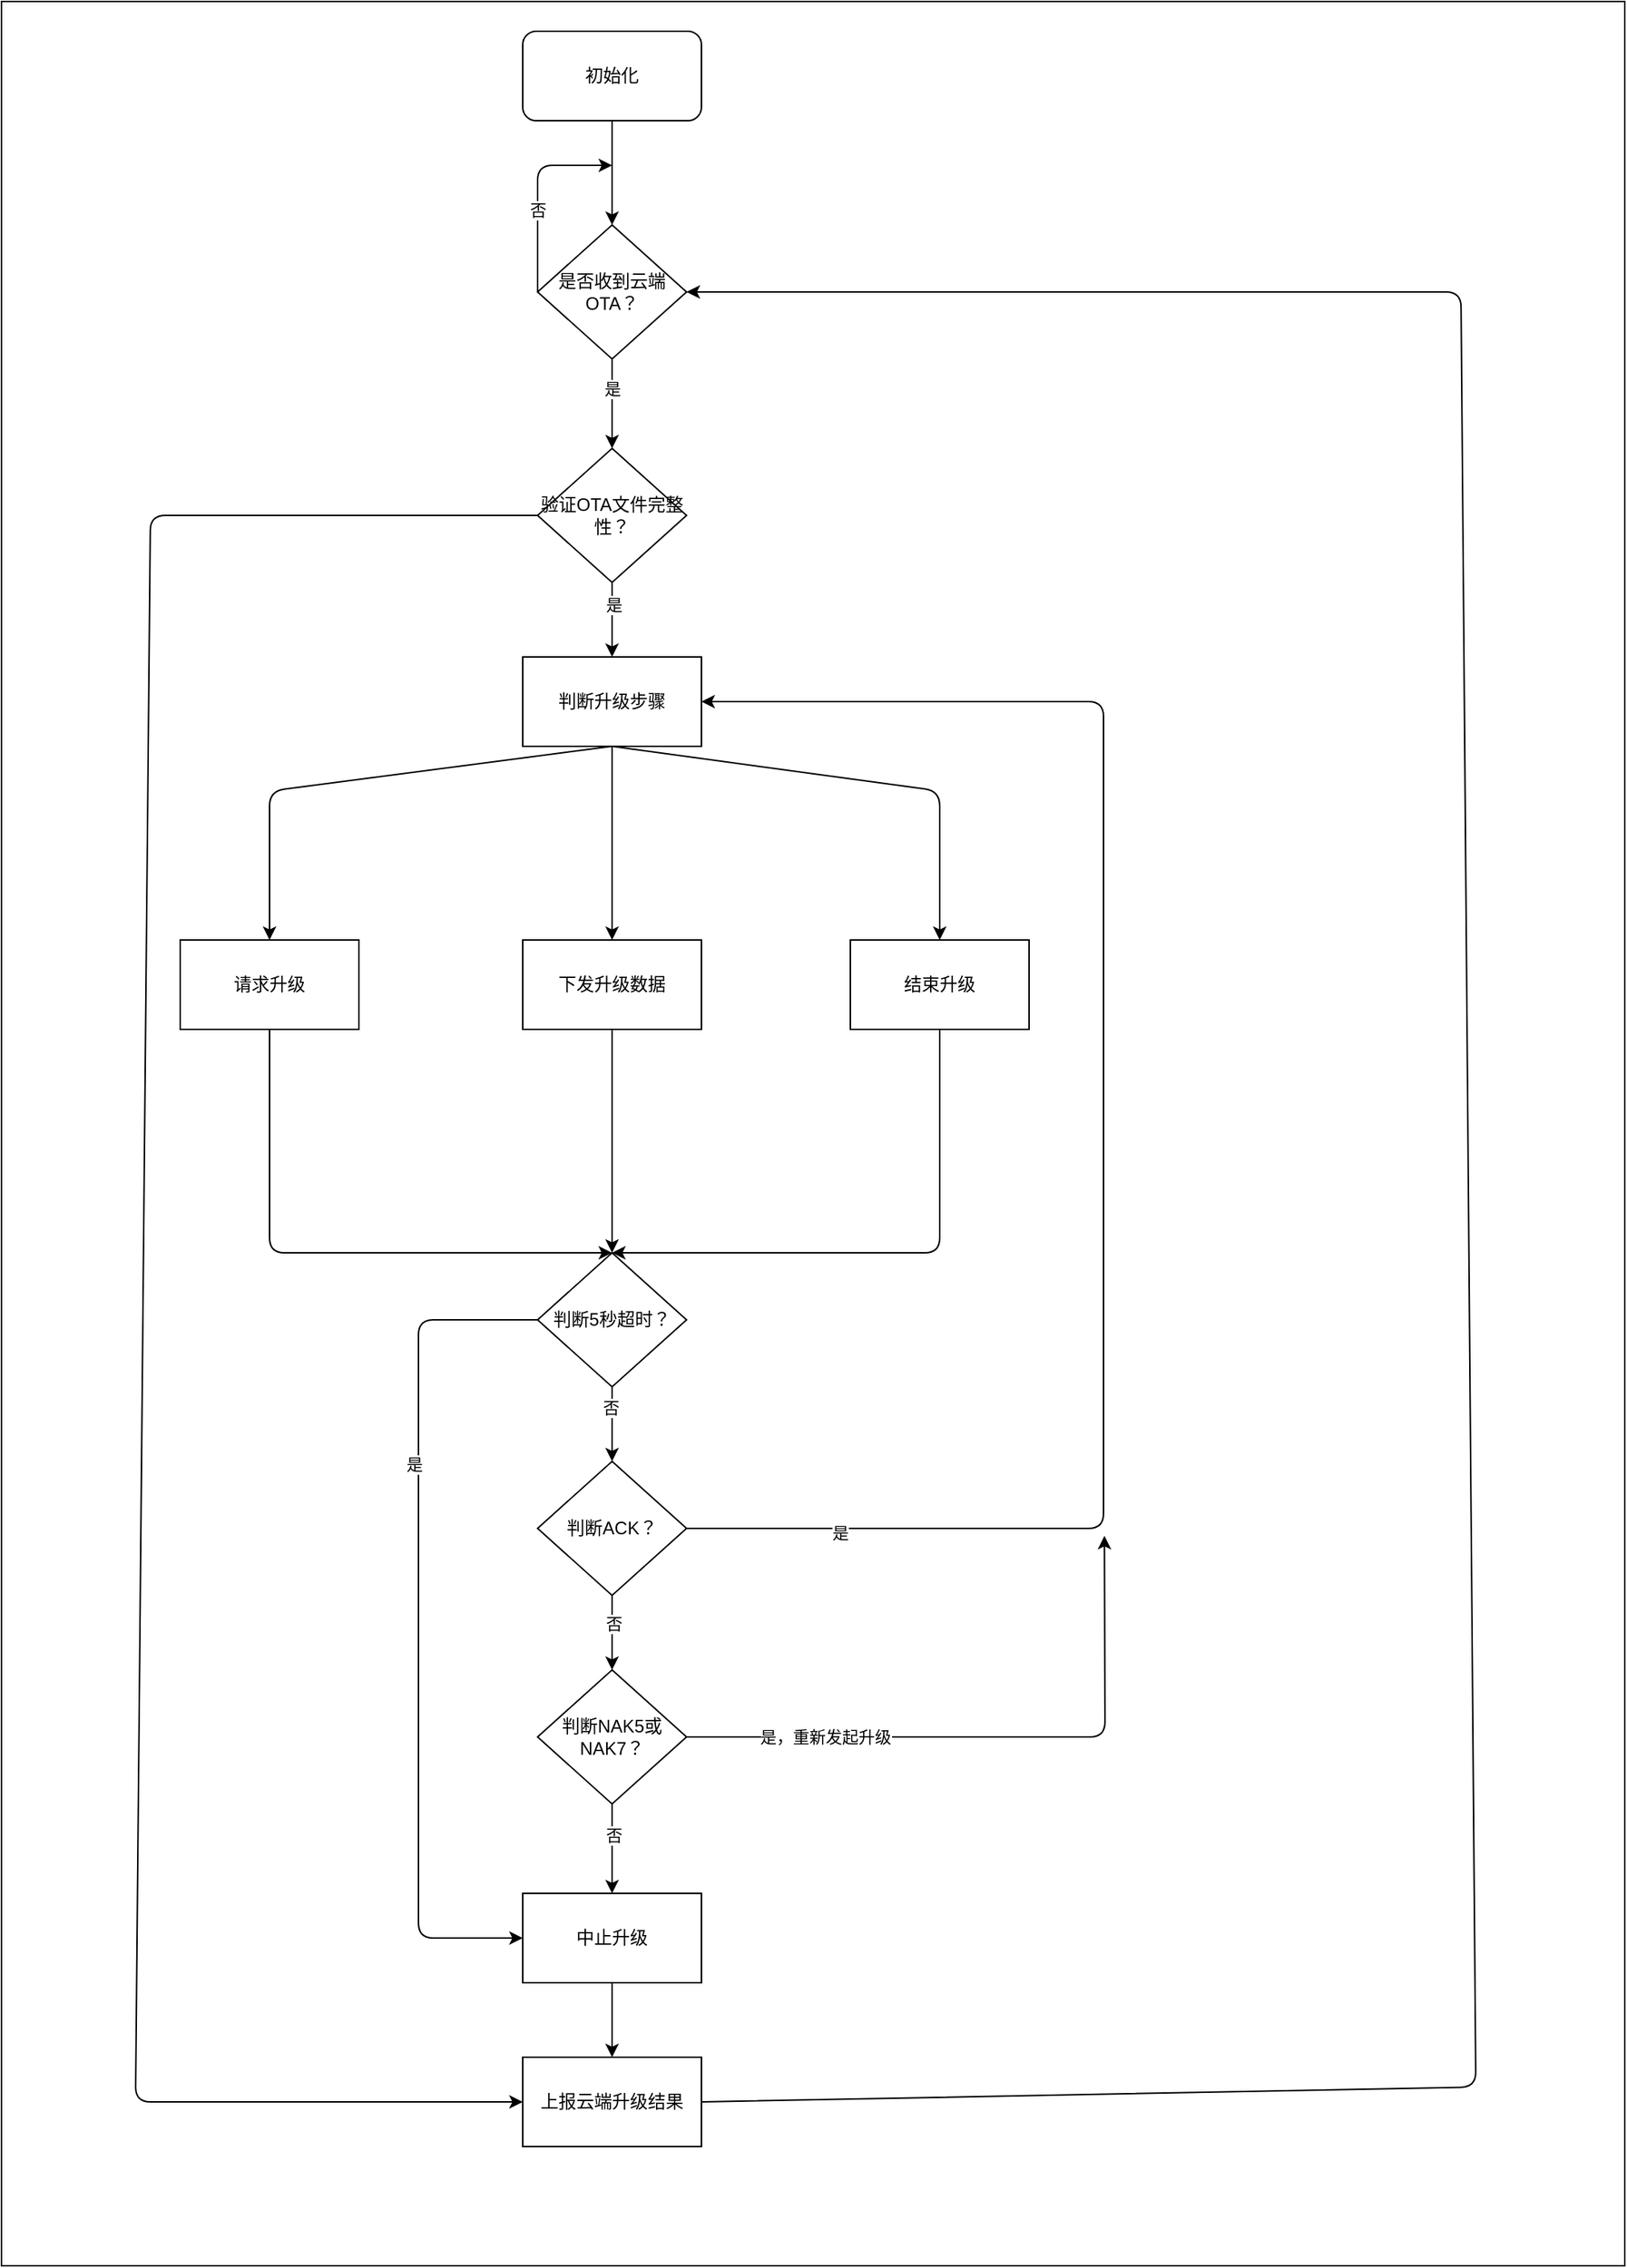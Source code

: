 <mxfile>
    <diagram id="oLkG4HMUFFeIeyW4aU7o" name="第 1 页">
        <mxGraphModel dx="1944" dy="1278" grid="1" gridSize="10" guides="1" tooltips="1" connect="1" arrows="1" fold="1" page="1" pageScale="1" pageWidth="1169" pageHeight="1654" background="none" math="0" shadow="0">
            <root>
                <mxCell id="0"/>
                <mxCell id="1" parent="0"/>
                <mxCell id="263" value="" style="rounded=0;whiteSpace=wrap;html=1;" vertex="1" parent="1">
                    <mxGeometry x="30" y="40" width="1090" height="1520" as="geometry"/>
                </mxCell>
                <mxCell id="235" style="edgeStyle=none;html=1;exitX=0.5;exitY=1;exitDx=0;exitDy=0;entryX=0.5;entryY=0;entryDx=0;entryDy=0;" edge="1" parent="1" source="205" target="206">
                    <mxGeometry relative="1" as="geometry"/>
                </mxCell>
                <mxCell id="205" value="初始化" style="rounded=1;whiteSpace=wrap;html=1;" vertex="1" parent="1">
                    <mxGeometry x="380" y="60" width="120" height="60" as="geometry"/>
                </mxCell>
                <mxCell id="226" style="edgeStyle=none;html=1;exitX=0.5;exitY=1;exitDx=0;exitDy=0;entryX=0.5;entryY=0;entryDx=0;entryDy=0;" edge="1" parent="1" source="206" target="208">
                    <mxGeometry relative="1" as="geometry"/>
                </mxCell>
                <mxCell id="236" value="是" style="edgeLabel;html=1;align=center;verticalAlign=middle;resizable=0;points=[];" vertex="1" connectable="0" parent="226">
                    <mxGeometry x="-0.467" y="2" relative="1" as="geometry">
                        <mxPoint x="-2" y="4" as="offset"/>
                    </mxGeometry>
                </mxCell>
                <mxCell id="239" style="edgeStyle=none;html=1;exitX=0;exitY=0.5;exitDx=0;exitDy=0;" edge="1" parent="1" source="206">
                    <mxGeometry relative="1" as="geometry">
                        <mxPoint x="440" y="150" as="targetPoint"/>
                        <Array as="points">
                            <mxPoint x="390" y="150"/>
                        </Array>
                    </mxGeometry>
                </mxCell>
                <mxCell id="242" value="否" style="edgeLabel;html=1;align=center;verticalAlign=middle;resizable=0;points=[];" vertex="1" connectable="0" parent="239">
                    <mxGeometry x="-0.185" relative="1" as="geometry">
                        <mxPoint as="offset"/>
                    </mxGeometry>
                </mxCell>
                <mxCell id="206" value="是否收到云端OTA？" style="rhombus;whiteSpace=wrap;html=1;" vertex="1" parent="1">
                    <mxGeometry x="390" y="190" width="100" height="90" as="geometry"/>
                </mxCell>
                <mxCell id="225" style="edgeStyle=none;html=1;exitX=0.5;exitY=1;exitDx=0;exitDy=0;" edge="1" parent="1" source="208">
                    <mxGeometry relative="1" as="geometry">
                        <mxPoint x="440" y="480" as="targetPoint"/>
                    </mxGeometry>
                </mxCell>
                <mxCell id="232" value="是" style="edgeLabel;html=1;align=center;verticalAlign=middle;resizable=0;points=[];" vertex="1" connectable="0" parent="225">
                    <mxGeometry x="-0.4" y="1" relative="1" as="geometry">
                        <mxPoint as="offset"/>
                    </mxGeometry>
                </mxCell>
                <mxCell id="241" style="edgeStyle=none;html=1;exitX=0;exitY=0.5;exitDx=0;exitDy=0;entryX=0;entryY=0.5;entryDx=0;entryDy=0;" edge="1" parent="1" source="208" target="218">
                    <mxGeometry relative="1" as="geometry">
                        <Array as="points">
                            <mxPoint x="130" y="385"/>
                            <mxPoint x="120" y="1450"/>
                        </Array>
                    </mxGeometry>
                </mxCell>
                <mxCell id="208" value="验证OTA文件完整性？" style="rhombus;whiteSpace=wrap;html=1;" vertex="1" parent="1">
                    <mxGeometry x="390" y="340" width="100" height="90" as="geometry"/>
                </mxCell>
                <mxCell id="222" style="edgeStyle=none;html=1;exitX=0.5;exitY=1;exitDx=0;exitDy=0;entryX=0.5;entryY=0;entryDx=0;entryDy=0;" edge="1" parent="1" source="209" target="213">
                    <mxGeometry relative="1" as="geometry">
                        <Array as="points">
                            <mxPoint x="210" y="880"/>
                        </Array>
                    </mxGeometry>
                </mxCell>
                <mxCell id="209" value="请求升级" style="rounded=0;whiteSpace=wrap;html=1;" vertex="1" parent="1">
                    <mxGeometry x="150" y="670" width="120" height="60" as="geometry"/>
                </mxCell>
                <mxCell id="219" style="edgeStyle=none;html=1;exitX=0.5;exitY=1;exitDx=0;exitDy=0;" edge="1" parent="1" source="228" target="211">
                    <mxGeometry relative="1" as="geometry">
                        <mxPoint x="440" y="570" as="sourcePoint"/>
                    </mxGeometry>
                </mxCell>
                <mxCell id="220" style="edgeStyle=none;html=1;exitX=0.5;exitY=1;exitDx=0;exitDy=0;entryX=0.5;entryY=0;entryDx=0;entryDy=0;" edge="1" parent="1" source="228" target="209">
                    <mxGeometry relative="1" as="geometry">
                        <mxPoint x="440" y="570" as="sourcePoint"/>
                        <Array as="points">
                            <mxPoint x="210" y="570"/>
                        </Array>
                    </mxGeometry>
                </mxCell>
                <mxCell id="221" style="edgeStyle=none;html=1;exitX=0.5;exitY=1;exitDx=0;exitDy=0;entryX=0.5;entryY=0;entryDx=0;entryDy=0;" edge="1" parent="1" source="228" target="212">
                    <mxGeometry relative="1" as="geometry">
                        <mxPoint x="440" y="570" as="sourcePoint"/>
                        <Array as="points">
                            <mxPoint x="660" y="570"/>
                        </Array>
                    </mxGeometry>
                </mxCell>
                <mxCell id="223" style="edgeStyle=none;html=1;exitX=0.5;exitY=1;exitDx=0;exitDy=0;" edge="1" parent="1" source="211">
                    <mxGeometry relative="1" as="geometry">
                        <mxPoint x="440" y="880" as="targetPoint"/>
                    </mxGeometry>
                </mxCell>
                <mxCell id="211" value="下发升级数据" style="rounded=0;whiteSpace=wrap;html=1;" vertex="1" parent="1">
                    <mxGeometry x="380" y="670" width="120" height="60" as="geometry"/>
                </mxCell>
                <mxCell id="224" style="edgeStyle=none;html=1;exitX=0.5;exitY=1;exitDx=0;exitDy=0;entryX=0.5;entryY=0;entryDx=0;entryDy=0;" edge="1" parent="1" source="212" target="213">
                    <mxGeometry relative="1" as="geometry">
                        <Array as="points">
                            <mxPoint x="660" y="880"/>
                        </Array>
                    </mxGeometry>
                </mxCell>
                <mxCell id="212" value="结束升级" style="rounded=0;whiteSpace=wrap;html=1;" vertex="1" parent="1">
                    <mxGeometry x="600" y="670" width="120" height="60" as="geometry"/>
                </mxCell>
                <mxCell id="245" style="edgeStyle=none;html=1;exitX=0.5;exitY=1;exitDx=0;exitDy=0;entryX=0.5;entryY=0;entryDx=0;entryDy=0;" edge="1" parent="1" source="213" target="243">
                    <mxGeometry relative="1" as="geometry"/>
                </mxCell>
                <mxCell id="246" value="否" style="edgeLabel;html=1;align=center;verticalAlign=middle;resizable=0;points=[];" vertex="1" connectable="0" parent="245">
                    <mxGeometry x="-0.44" y="-1" relative="1" as="geometry">
                        <mxPoint as="offset"/>
                    </mxGeometry>
                </mxCell>
                <mxCell id="247" style="edgeStyle=none;html=1;exitX=0;exitY=0.5;exitDx=0;exitDy=0;entryX=0;entryY=0.5;entryDx=0;entryDy=0;" edge="1" parent="1" source="213" target="215">
                    <mxGeometry relative="1" as="geometry">
                        <Array as="points">
                            <mxPoint x="310" y="925"/>
                            <mxPoint x="310" y="1340"/>
                        </Array>
                    </mxGeometry>
                </mxCell>
                <mxCell id="248" value="是" style="edgeLabel;html=1;align=center;verticalAlign=middle;resizable=0;points=[];" vertex="1" connectable="0" parent="247">
                    <mxGeometry x="-0.373" y="-3" relative="1" as="geometry">
                        <mxPoint as="offset"/>
                    </mxGeometry>
                </mxCell>
                <mxCell id="213" value="判断5秒超时？" style="rhombus;whiteSpace=wrap;html=1;" vertex="1" parent="1">
                    <mxGeometry x="390" y="880" width="100" height="90" as="geometry"/>
                </mxCell>
                <mxCell id="233" style="edgeStyle=none;html=1;exitX=0.5;exitY=1;exitDx=0;exitDy=0;" edge="1" parent="1" source="215" target="218">
                    <mxGeometry relative="1" as="geometry"/>
                </mxCell>
                <mxCell id="215" value="中止升级" style="rounded=0;whiteSpace=wrap;html=1;" vertex="1" parent="1">
                    <mxGeometry x="380" y="1310" width="120" height="60" as="geometry"/>
                </mxCell>
                <mxCell id="240" style="edgeStyle=none;html=1;exitX=1;exitY=0.5;exitDx=0;exitDy=0;entryX=1;entryY=0.5;entryDx=0;entryDy=0;" edge="1" parent="1" source="218" target="206">
                    <mxGeometry relative="1" as="geometry">
                        <Array as="points">
                            <mxPoint x="1020" y="1440"/>
                            <mxPoint x="1010" y="235"/>
                        </Array>
                    </mxGeometry>
                </mxCell>
                <mxCell id="218" value="上报云端升级结果" style="rounded=0;whiteSpace=wrap;html=1;" vertex="1" parent="1">
                    <mxGeometry x="380" y="1420" width="120" height="60" as="geometry"/>
                </mxCell>
                <mxCell id="228" value="判断升级步骤" style="rounded=0;whiteSpace=wrap;html=1;" vertex="1" parent="1">
                    <mxGeometry x="380" y="480" width="120" height="60" as="geometry"/>
                </mxCell>
                <mxCell id="249" style="edgeStyle=none;html=1;exitX=1;exitY=0.5;exitDx=0;exitDy=0;entryX=1;entryY=0.5;entryDx=0;entryDy=0;" edge="1" parent="1" source="243" target="228">
                    <mxGeometry relative="1" as="geometry">
                        <Array as="points">
                            <mxPoint x="770" y="1065"/>
                            <mxPoint x="770" y="510"/>
                        </Array>
                    </mxGeometry>
                </mxCell>
                <mxCell id="250" value="是" style="edgeLabel;html=1;align=center;verticalAlign=middle;resizable=0;points=[];" vertex="1" connectable="0" parent="249">
                    <mxGeometry x="-0.814" y="-3" relative="1" as="geometry">
                        <mxPoint as="offset"/>
                    </mxGeometry>
                </mxCell>
                <mxCell id="257" style="edgeStyle=none;html=1;exitX=0.5;exitY=1;exitDx=0;exitDy=0;entryX=0.5;entryY=0;entryDx=0;entryDy=0;" edge="1" parent="1" source="243" target="255">
                    <mxGeometry relative="1" as="geometry"/>
                </mxCell>
                <mxCell id="258" value="否" style="edgeLabel;html=1;align=center;verticalAlign=middle;resizable=0;points=[];" vertex="1" connectable="0" parent="257">
                    <mxGeometry x="-0.253" y="1" relative="1" as="geometry">
                        <mxPoint as="offset"/>
                    </mxGeometry>
                </mxCell>
                <mxCell id="243" value="判断ACK？" style="rhombus;whiteSpace=wrap;html=1;" vertex="1" parent="1">
                    <mxGeometry x="390" y="1020" width="100" height="90" as="geometry"/>
                </mxCell>
                <mxCell id="256" style="edgeStyle=none;html=1;exitX=1;exitY=0.5;exitDx=0;exitDy=0;" edge="1" parent="1" source="255">
                    <mxGeometry relative="1" as="geometry">
                        <mxPoint x="770.606" y="1070" as="targetPoint"/>
                        <Array as="points">
                            <mxPoint x="771" y="1205"/>
                        </Array>
                    </mxGeometry>
                </mxCell>
                <mxCell id="262" value="是，重新发起升级" style="edgeLabel;html=1;align=center;verticalAlign=middle;resizable=0;points=[];" vertex="1" connectable="0" parent="256">
                    <mxGeometry x="-0.553" relative="1" as="geometry">
                        <mxPoint as="offset"/>
                    </mxGeometry>
                </mxCell>
                <mxCell id="259" style="edgeStyle=none;html=1;exitX=0.5;exitY=1;exitDx=0;exitDy=0;entryX=0.5;entryY=0;entryDx=0;entryDy=0;" edge="1" parent="1" source="255" target="215">
                    <mxGeometry relative="1" as="geometry"/>
                </mxCell>
                <mxCell id="260" value="否" style="edgeLabel;html=1;align=center;verticalAlign=middle;resizable=0;points=[];" vertex="1" connectable="0" parent="259">
                    <mxGeometry x="-0.297" y="1" relative="1" as="geometry">
                        <mxPoint as="offset"/>
                    </mxGeometry>
                </mxCell>
                <mxCell id="255" value="判断NAK5或NAK7？" style="rhombus;whiteSpace=wrap;html=1;" vertex="1" parent="1">
                    <mxGeometry x="390" y="1160" width="100" height="90" as="geometry"/>
                </mxCell>
            </root>
        </mxGraphModel>
    </diagram>
</mxfile>